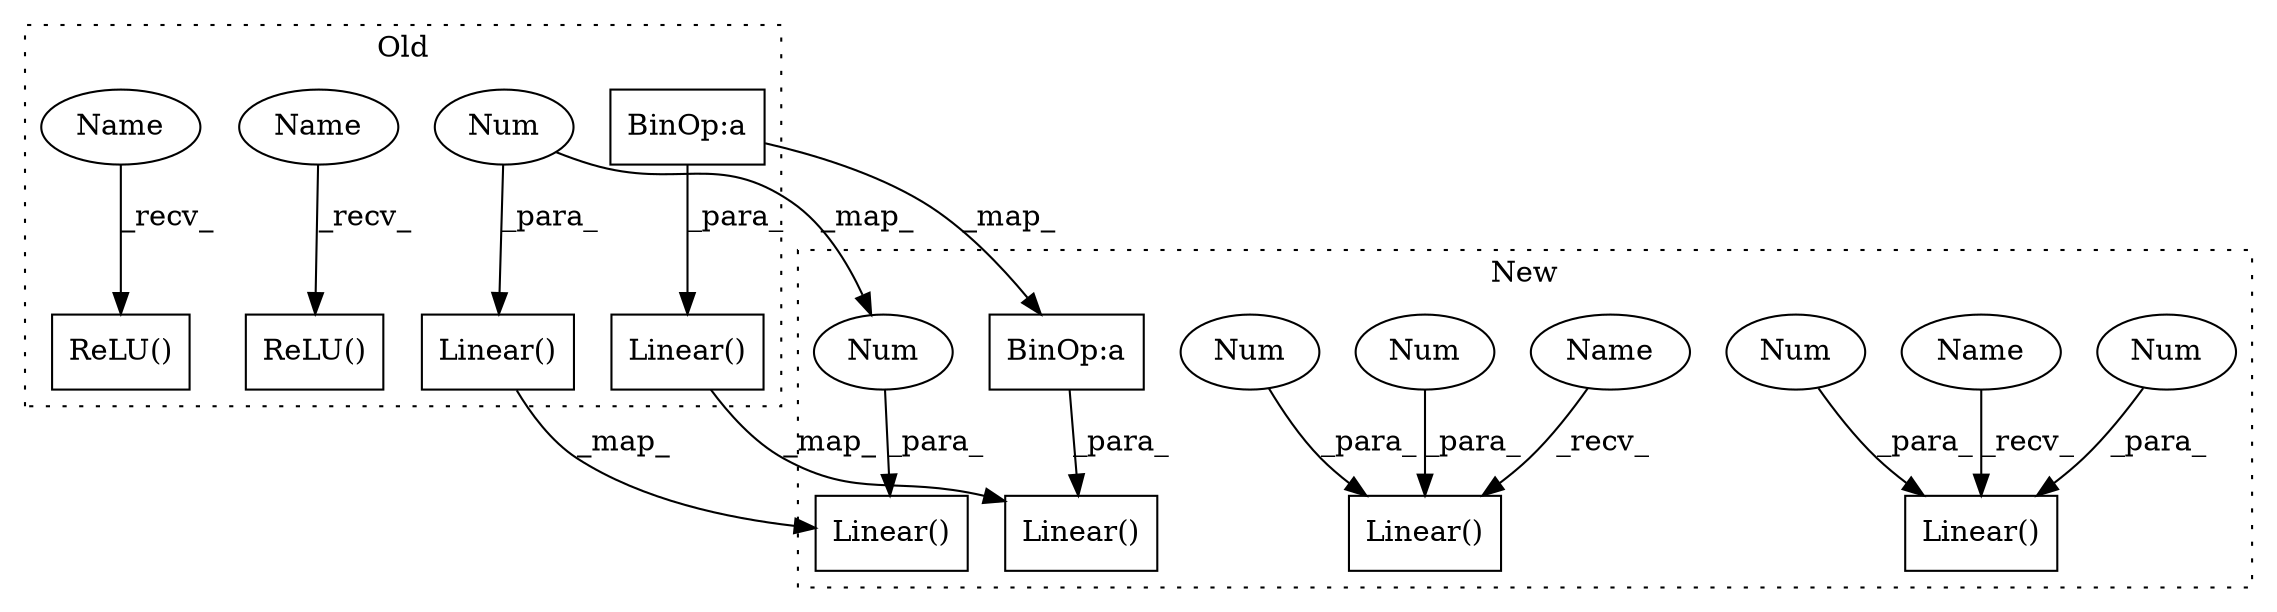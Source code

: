 digraph G {
subgraph cluster0 {
1 [label="ReLU()" a="75" s="3352" l="21" shape="box"];
3 [label="ReLU()" a="75" s="3283" l="21" shape="box"];
7 [label="Linear()" a="75" s="3388,3437" l="10,1" shape="box"];
9 [label="Num" a="76" s="3398" l="3" shape="ellipse"];
10 [label="Linear()" a="75" s="3236,3268" l="10,1" shape="box"];
12 [label="BinOp:a" a="82" s="3249" l="3" shape="box"];
17 [label="Name" a="87" s="3283" l="2" shape="ellipse"];
18 [label="Name" a="87" s="3352" l="2" shape="ellipse"];
label = "Old";
style="dotted";
}
subgraph cluster1 {
2 [label="Linear()" a="75" s="3555,3574" l="10,1" shape="box"];
4 [label="Num" a="76" s="3570" l="4" shape="ellipse"];
5 [label="Num" a="76" s="3565" l="3" shape="ellipse"];
6 [label="Linear()" a="75" s="3661,3711" l="10,1" shape="box"];
8 [label="Num" a="76" s="3671" l="4" shape="ellipse"];
11 [label="Linear()" a="75" s="3262,3294" l="10,1" shape="box"];
13 [label="BinOp:a" a="82" s="3275" l="3" shape="box"];
14 [label="Linear()" a="75" s="3451,3469" l="10,1" shape="box"];
15 [label="Num" a="76" s="3461" l="3" shape="ellipse"];
16 [label="Num" a="76" s="3466" l="3" shape="ellipse"];
19 [label="Name" a="87" s="3555" l="2" shape="ellipse"];
20 [label="Name" a="87" s="3451" l="2" shape="ellipse"];
label = "New";
style="dotted";
}
4 -> 2 [label="_para_"];
5 -> 2 [label="_para_"];
7 -> 6 [label="_map_"];
8 -> 6 [label="_para_"];
9 -> 7 [label="_para_"];
9 -> 8 [label="_map_"];
10 -> 11 [label="_map_"];
12 -> 13 [label="_map_"];
12 -> 10 [label="_para_"];
13 -> 11 [label="_para_"];
15 -> 14 [label="_para_"];
16 -> 14 [label="_para_"];
17 -> 3 [label="_recv_"];
18 -> 1 [label="_recv_"];
19 -> 2 [label="_recv_"];
20 -> 14 [label="_recv_"];
}
